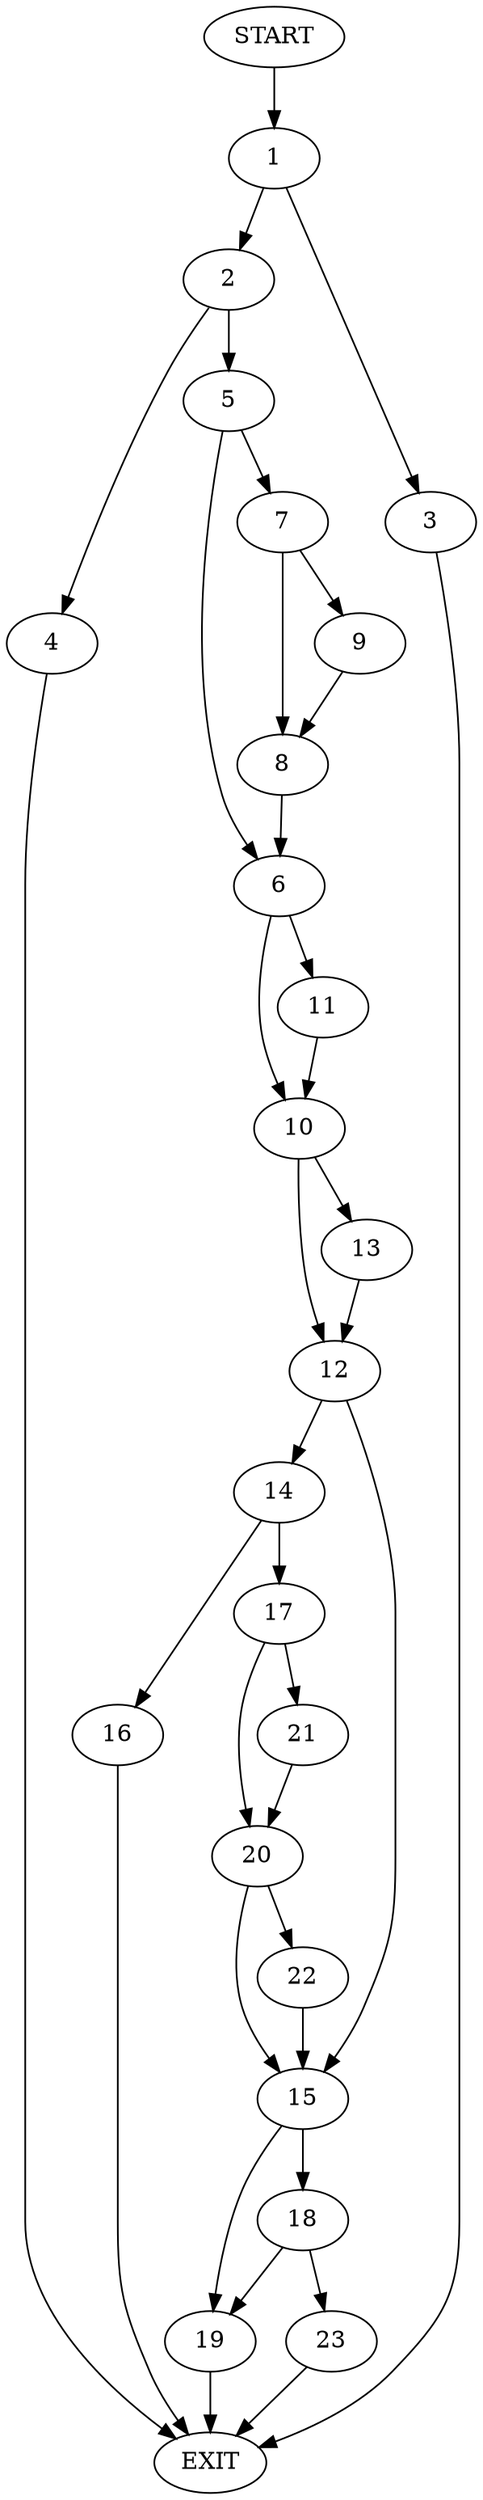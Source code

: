 digraph {
0 [label="START"]
24 [label="EXIT"]
0 -> 1
1 -> 2
1 -> 3
2 -> 4
2 -> 5
3 -> 24
4 -> 24
5 -> 6
5 -> 7
7 -> 8
7 -> 9
6 -> 10
6 -> 11
8 -> 6
9 -> 8
10 -> 12
10 -> 13
11 -> 10
12 -> 14
12 -> 15
13 -> 12
14 -> 16
14 -> 17
15 -> 18
15 -> 19
16 -> 24
17 -> 20
17 -> 21
20 -> 22
20 -> 15
21 -> 20
22 -> 15
18 -> 19
18 -> 23
19 -> 24
23 -> 24
}

